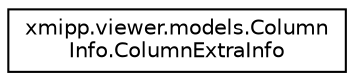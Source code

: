 digraph "Graphical Class Hierarchy"
{
  edge [fontname="Helvetica",fontsize="10",labelfontname="Helvetica",labelfontsize="10"];
  node [fontname="Helvetica",fontsize="10",shape=record];
  rankdir="LR";
  Node0 [label="xmipp.viewer.models.Column\lInfo.ColumnExtraInfo",height=0.2,width=0.4,color="black", fillcolor="white", style="filled",URL="$classxmipp_1_1viewer_1_1models_1_1ColumnInfo_1_1ColumnExtraInfo.html"];
}
